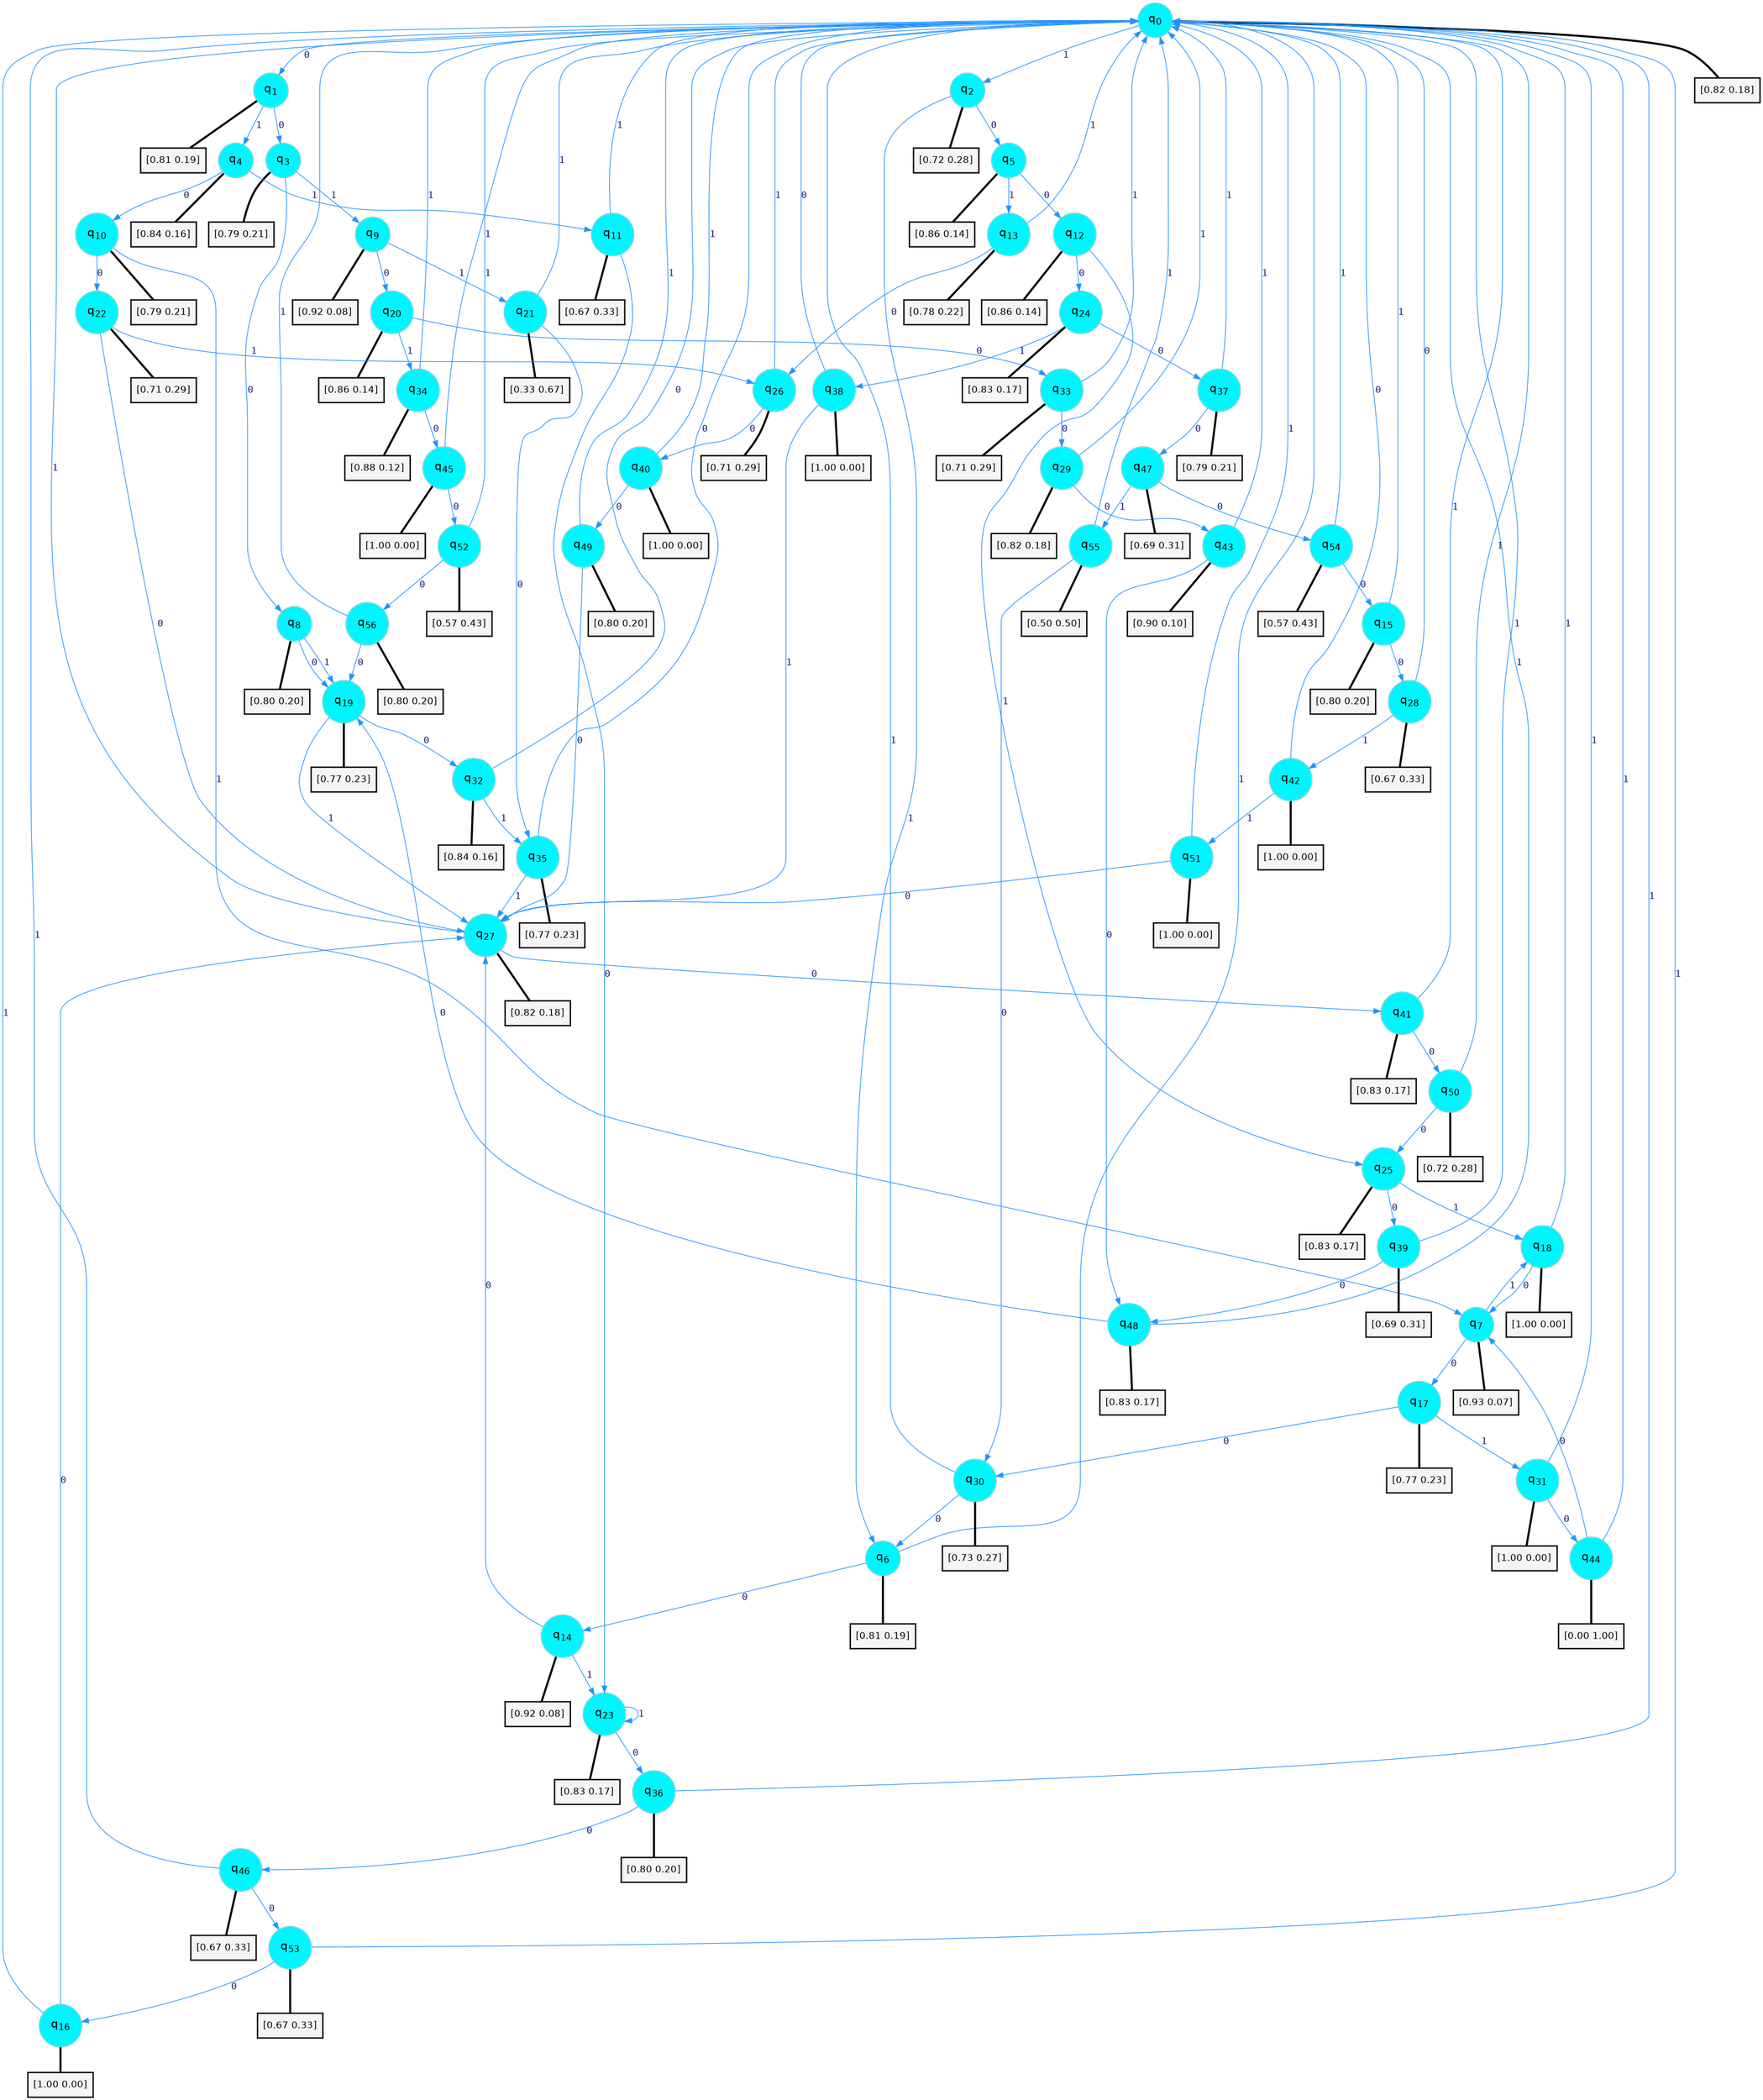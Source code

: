 digraph G {
graph [
bgcolor=transparent, dpi=300, rankdir=TD, size="40,25"];
node [
color=gray, fillcolor=turquoise1, fontcolor=black, fontname=Helvetica, fontsize=16, fontweight=bold, shape=circle, style=filled];
edge [
arrowsize=1, color=dodgerblue1, fontcolor=midnightblue, fontname=courier, fontweight=bold, penwidth=1, style=solid, weight=20];
0[label=<q<SUB>0</SUB>>];
1[label=<q<SUB>1</SUB>>];
2[label=<q<SUB>2</SUB>>];
3[label=<q<SUB>3</SUB>>];
4[label=<q<SUB>4</SUB>>];
5[label=<q<SUB>5</SUB>>];
6[label=<q<SUB>6</SUB>>];
7[label=<q<SUB>7</SUB>>];
8[label=<q<SUB>8</SUB>>];
9[label=<q<SUB>9</SUB>>];
10[label=<q<SUB>10</SUB>>];
11[label=<q<SUB>11</SUB>>];
12[label=<q<SUB>12</SUB>>];
13[label=<q<SUB>13</SUB>>];
14[label=<q<SUB>14</SUB>>];
15[label=<q<SUB>15</SUB>>];
16[label=<q<SUB>16</SUB>>];
17[label=<q<SUB>17</SUB>>];
18[label=<q<SUB>18</SUB>>];
19[label=<q<SUB>19</SUB>>];
20[label=<q<SUB>20</SUB>>];
21[label=<q<SUB>21</SUB>>];
22[label=<q<SUB>22</SUB>>];
23[label=<q<SUB>23</SUB>>];
24[label=<q<SUB>24</SUB>>];
25[label=<q<SUB>25</SUB>>];
26[label=<q<SUB>26</SUB>>];
27[label=<q<SUB>27</SUB>>];
28[label=<q<SUB>28</SUB>>];
29[label=<q<SUB>29</SUB>>];
30[label=<q<SUB>30</SUB>>];
31[label=<q<SUB>31</SUB>>];
32[label=<q<SUB>32</SUB>>];
33[label=<q<SUB>33</SUB>>];
34[label=<q<SUB>34</SUB>>];
35[label=<q<SUB>35</SUB>>];
36[label=<q<SUB>36</SUB>>];
37[label=<q<SUB>37</SUB>>];
38[label=<q<SUB>38</SUB>>];
39[label=<q<SUB>39</SUB>>];
40[label=<q<SUB>40</SUB>>];
41[label=<q<SUB>41</SUB>>];
42[label=<q<SUB>42</SUB>>];
43[label=<q<SUB>43</SUB>>];
44[label=<q<SUB>44</SUB>>];
45[label=<q<SUB>45</SUB>>];
46[label=<q<SUB>46</SUB>>];
47[label=<q<SUB>47</SUB>>];
48[label=<q<SUB>48</SUB>>];
49[label=<q<SUB>49</SUB>>];
50[label=<q<SUB>50</SUB>>];
51[label=<q<SUB>51</SUB>>];
52[label=<q<SUB>52</SUB>>];
53[label=<q<SUB>53</SUB>>];
54[label=<q<SUB>54</SUB>>];
55[label=<q<SUB>55</SUB>>];
56[label=<q<SUB>56</SUB>>];
57[label="[0.82 0.18]", shape=box,fontcolor=black, fontname=Helvetica, fontsize=14, penwidth=2, fillcolor=whitesmoke,color=black];
58[label="[0.81 0.19]", shape=box,fontcolor=black, fontname=Helvetica, fontsize=14, penwidth=2, fillcolor=whitesmoke,color=black];
59[label="[0.72 0.28]", shape=box,fontcolor=black, fontname=Helvetica, fontsize=14, penwidth=2, fillcolor=whitesmoke,color=black];
60[label="[0.79 0.21]", shape=box,fontcolor=black, fontname=Helvetica, fontsize=14, penwidth=2, fillcolor=whitesmoke,color=black];
61[label="[0.84 0.16]", shape=box,fontcolor=black, fontname=Helvetica, fontsize=14, penwidth=2, fillcolor=whitesmoke,color=black];
62[label="[0.86 0.14]", shape=box,fontcolor=black, fontname=Helvetica, fontsize=14, penwidth=2, fillcolor=whitesmoke,color=black];
63[label="[0.81 0.19]", shape=box,fontcolor=black, fontname=Helvetica, fontsize=14, penwidth=2, fillcolor=whitesmoke,color=black];
64[label="[0.93 0.07]", shape=box,fontcolor=black, fontname=Helvetica, fontsize=14, penwidth=2, fillcolor=whitesmoke,color=black];
65[label="[0.80 0.20]", shape=box,fontcolor=black, fontname=Helvetica, fontsize=14, penwidth=2, fillcolor=whitesmoke,color=black];
66[label="[0.92 0.08]", shape=box,fontcolor=black, fontname=Helvetica, fontsize=14, penwidth=2, fillcolor=whitesmoke,color=black];
67[label="[0.79 0.21]", shape=box,fontcolor=black, fontname=Helvetica, fontsize=14, penwidth=2, fillcolor=whitesmoke,color=black];
68[label="[0.67 0.33]", shape=box,fontcolor=black, fontname=Helvetica, fontsize=14, penwidth=2, fillcolor=whitesmoke,color=black];
69[label="[0.86 0.14]", shape=box,fontcolor=black, fontname=Helvetica, fontsize=14, penwidth=2, fillcolor=whitesmoke,color=black];
70[label="[0.78 0.22]", shape=box,fontcolor=black, fontname=Helvetica, fontsize=14, penwidth=2, fillcolor=whitesmoke,color=black];
71[label="[0.92 0.08]", shape=box,fontcolor=black, fontname=Helvetica, fontsize=14, penwidth=2, fillcolor=whitesmoke,color=black];
72[label="[0.80 0.20]", shape=box,fontcolor=black, fontname=Helvetica, fontsize=14, penwidth=2, fillcolor=whitesmoke,color=black];
73[label="[1.00 0.00]", shape=box,fontcolor=black, fontname=Helvetica, fontsize=14, penwidth=2, fillcolor=whitesmoke,color=black];
74[label="[0.77 0.23]", shape=box,fontcolor=black, fontname=Helvetica, fontsize=14, penwidth=2, fillcolor=whitesmoke,color=black];
75[label="[1.00 0.00]", shape=box,fontcolor=black, fontname=Helvetica, fontsize=14, penwidth=2, fillcolor=whitesmoke,color=black];
76[label="[0.77 0.23]", shape=box,fontcolor=black, fontname=Helvetica, fontsize=14, penwidth=2, fillcolor=whitesmoke,color=black];
77[label="[0.86 0.14]", shape=box,fontcolor=black, fontname=Helvetica, fontsize=14, penwidth=2, fillcolor=whitesmoke,color=black];
78[label="[0.33 0.67]", shape=box,fontcolor=black, fontname=Helvetica, fontsize=14, penwidth=2, fillcolor=whitesmoke,color=black];
79[label="[0.71 0.29]", shape=box,fontcolor=black, fontname=Helvetica, fontsize=14, penwidth=2, fillcolor=whitesmoke,color=black];
80[label="[0.83 0.17]", shape=box,fontcolor=black, fontname=Helvetica, fontsize=14, penwidth=2, fillcolor=whitesmoke,color=black];
81[label="[0.83 0.17]", shape=box,fontcolor=black, fontname=Helvetica, fontsize=14, penwidth=2, fillcolor=whitesmoke,color=black];
82[label="[0.83 0.17]", shape=box,fontcolor=black, fontname=Helvetica, fontsize=14, penwidth=2, fillcolor=whitesmoke,color=black];
83[label="[0.71 0.29]", shape=box,fontcolor=black, fontname=Helvetica, fontsize=14, penwidth=2, fillcolor=whitesmoke,color=black];
84[label="[0.82 0.18]", shape=box,fontcolor=black, fontname=Helvetica, fontsize=14, penwidth=2, fillcolor=whitesmoke,color=black];
85[label="[0.67 0.33]", shape=box,fontcolor=black, fontname=Helvetica, fontsize=14, penwidth=2, fillcolor=whitesmoke,color=black];
86[label="[0.82 0.18]", shape=box,fontcolor=black, fontname=Helvetica, fontsize=14, penwidth=2, fillcolor=whitesmoke,color=black];
87[label="[0.73 0.27]", shape=box,fontcolor=black, fontname=Helvetica, fontsize=14, penwidth=2, fillcolor=whitesmoke,color=black];
88[label="[1.00 0.00]", shape=box,fontcolor=black, fontname=Helvetica, fontsize=14, penwidth=2, fillcolor=whitesmoke,color=black];
89[label="[0.84 0.16]", shape=box,fontcolor=black, fontname=Helvetica, fontsize=14, penwidth=2, fillcolor=whitesmoke,color=black];
90[label="[0.71 0.29]", shape=box,fontcolor=black, fontname=Helvetica, fontsize=14, penwidth=2, fillcolor=whitesmoke,color=black];
91[label="[0.88 0.12]", shape=box,fontcolor=black, fontname=Helvetica, fontsize=14, penwidth=2, fillcolor=whitesmoke,color=black];
92[label="[0.77 0.23]", shape=box,fontcolor=black, fontname=Helvetica, fontsize=14, penwidth=2, fillcolor=whitesmoke,color=black];
93[label="[0.80 0.20]", shape=box,fontcolor=black, fontname=Helvetica, fontsize=14, penwidth=2, fillcolor=whitesmoke,color=black];
94[label="[0.79 0.21]", shape=box,fontcolor=black, fontname=Helvetica, fontsize=14, penwidth=2, fillcolor=whitesmoke,color=black];
95[label="[1.00 0.00]", shape=box,fontcolor=black, fontname=Helvetica, fontsize=14, penwidth=2, fillcolor=whitesmoke,color=black];
96[label="[0.69 0.31]", shape=box,fontcolor=black, fontname=Helvetica, fontsize=14, penwidth=2, fillcolor=whitesmoke,color=black];
97[label="[1.00 0.00]", shape=box,fontcolor=black, fontname=Helvetica, fontsize=14, penwidth=2, fillcolor=whitesmoke,color=black];
98[label="[0.83 0.17]", shape=box,fontcolor=black, fontname=Helvetica, fontsize=14, penwidth=2, fillcolor=whitesmoke,color=black];
99[label="[1.00 0.00]", shape=box,fontcolor=black, fontname=Helvetica, fontsize=14, penwidth=2, fillcolor=whitesmoke,color=black];
100[label="[0.90 0.10]", shape=box,fontcolor=black, fontname=Helvetica, fontsize=14, penwidth=2, fillcolor=whitesmoke,color=black];
101[label="[0.00 1.00]", shape=box,fontcolor=black, fontname=Helvetica, fontsize=14, penwidth=2, fillcolor=whitesmoke,color=black];
102[label="[1.00 0.00]", shape=box,fontcolor=black, fontname=Helvetica, fontsize=14, penwidth=2, fillcolor=whitesmoke,color=black];
103[label="[0.67 0.33]", shape=box,fontcolor=black, fontname=Helvetica, fontsize=14, penwidth=2, fillcolor=whitesmoke,color=black];
104[label="[0.69 0.31]", shape=box,fontcolor=black, fontname=Helvetica, fontsize=14, penwidth=2, fillcolor=whitesmoke,color=black];
105[label="[0.83 0.17]", shape=box,fontcolor=black, fontname=Helvetica, fontsize=14, penwidth=2, fillcolor=whitesmoke,color=black];
106[label="[0.80 0.20]", shape=box,fontcolor=black, fontname=Helvetica, fontsize=14, penwidth=2, fillcolor=whitesmoke,color=black];
107[label="[0.72 0.28]", shape=box,fontcolor=black, fontname=Helvetica, fontsize=14, penwidth=2, fillcolor=whitesmoke,color=black];
108[label="[1.00 0.00]", shape=box,fontcolor=black, fontname=Helvetica, fontsize=14, penwidth=2, fillcolor=whitesmoke,color=black];
109[label="[0.57 0.43]", shape=box,fontcolor=black, fontname=Helvetica, fontsize=14, penwidth=2, fillcolor=whitesmoke,color=black];
110[label="[0.67 0.33]", shape=box,fontcolor=black, fontname=Helvetica, fontsize=14, penwidth=2, fillcolor=whitesmoke,color=black];
111[label="[0.57 0.43]", shape=box,fontcolor=black, fontname=Helvetica, fontsize=14, penwidth=2, fillcolor=whitesmoke,color=black];
112[label="[0.50 0.50]", shape=box,fontcolor=black, fontname=Helvetica, fontsize=14, penwidth=2, fillcolor=whitesmoke,color=black];
113[label="[0.80 0.20]", shape=box,fontcolor=black, fontname=Helvetica, fontsize=14, penwidth=2, fillcolor=whitesmoke,color=black];
0->1 [label=0];
0->2 [label=1];
0->57 [arrowhead=none, penwidth=3,color=black];
1->3 [label=0];
1->4 [label=1];
1->58 [arrowhead=none, penwidth=3,color=black];
2->5 [label=0];
2->6 [label=1];
2->59 [arrowhead=none, penwidth=3,color=black];
3->8 [label=0];
3->9 [label=1];
3->60 [arrowhead=none, penwidth=3,color=black];
4->10 [label=0];
4->11 [label=1];
4->61 [arrowhead=none, penwidth=3,color=black];
5->12 [label=0];
5->13 [label=1];
5->62 [arrowhead=none, penwidth=3,color=black];
6->14 [label=0];
6->0 [label=1];
6->63 [arrowhead=none, penwidth=3,color=black];
7->17 [label=0];
7->18 [label=1];
7->64 [arrowhead=none, penwidth=3,color=black];
8->19 [label=0];
8->19 [label=1];
8->65 [arrowhead=none, penwidth=3,color=black];
9->20 [label=0];
9->21 [label=1];
9->66 [arrowhead=none, penwidth=3,color=black];
10->22 [label=0];
10->7 [label=1];
10->67 [arrowhead=none, penwidth=3,color=black];
11->23 [label=0];
11->0 [label=1];
11->68 [arrowhead=none, penwidth=3,color=black];
12->24 [label=0];
12->25 [label=1];
12->69 [arrowhead=none, penwidth=3,color=black];
13->26 [label=0];
13->0 [label=1];
13->70 [arrowhead=none, penwidth=3,color=black];
14->27 [label=0];
14->23 [label=1];
14->71 [arrowhead=none, penwidth=3,color=black];
15->28 [label=0];
15->0 [label=1];
15->72 [arrowhead=none, penwidth=3,color=black];
16->27 [label=0];
16->0 [label=1];
16->73 [arrowhead=none, penwidth=3,color=black];
17->30 [label=0];
17->31 [label=1];
17->74 [arrowhead=none, penwidth=3,color=black];
18->7 [label=0];
18->0 [label=1];
18->75 [arrowhead=none, penwidth=3,color=black];
19->32 [label=0];
19->27 [label=1];
19->76 [arrowhead=none, penwidth=3,color=black];
20->33 [label=0];
20->34 [label=1];
20->77 [arrowhead=none, penwidth=3,color=black];
21->35 [label=0];
21->0 [label=1];
21->78 [arrowhead=none, penwidth=3,color=black];
22->27 [label=0];
22->26 [label=1];
22->79 [arrowhead=none, penwidth=3,color=black];
23->36 [label=0];
23->23 [label=1];
23->80 [arrowhead=none, penwidth=3,color=black];
24->37 [label=0];
24->38 [label=1];
24->81 [arrowhead=none, penwidth=3,color=black];
25->39 [label=0];
25->18 [label=1];
25->82 [arrowhead=none, penwidth=3,color=black];
26->40 [label=0];
26->0 [label=1];
26->83 [arrowhead=none, penwidth=3,color=black];
27->41 [label=0];
27->0 [label=1];
27->84 [arrowhead=none, penwidth=3,color=black];
28->0 [label=0];
28->42 [label=1];
28->85 [arrowhead=none, penwidth=3,color=black];
29->43 [label=0];
29->0 [label=1];
29->86 [arrowhead=none, penwidth=3,color=black];
30->6 [label=0];
30->0 [label=1];
30->87 [arrowhead=none, penwidth=3,color=black];
31->44 [label=0];
31->0 [label=1];
31->88 [arrowhead=none, penwidth=3,color=black];
32->0 [label=0];
32->35 [label=1];
32->89 [arrowhead=none, penwidth=3,color=black];
33->29 [label=0];
33->0 [label=1];
33->90 [arrowhead=none, penwidth=3,color=black];
34->45 [label=0];
34->0 [label=1];
34->91 [arrowhead=none, penwidth=3,color=black];
35->0 [label=0];
35->27 [label=1];
35->92 [arrowhead=none, penwidth=3,color=black];
36->46 [label=0];
36->0 [label=1];
36->93 [arrowhead=none, penwidth=3,color=black];
37->47 [label=0];
37->0 [label=1];
37->94 [arrowhead=none, penwidth=3,color=black];
38->0 [label=0];
38->27 [label=1];
38->95 [arrowhead=none, penwidth=3,color=black];
39->48 [label=0];
39->0 [label=1];
39->96 [arrowhead=none, penwidth=3,color=black];
40->49 [label=0];
40->0 [label=1];
40->97 [arrowhead=none, penwidth=3,color=black];
41->50 [label=0];
41->0 [label=1];
41->98 [arrowhead=none, penwidth=3,color=black];
42->0 [label=0];
42->51 [label=1];
42->99 [arrowhead=none, penwidth=3,color=black];
43->48 [label=0];
43->0 [label=1];
43->100 [arrowhead=none, penwidth=3,color=black];
44->7 [label=0];
44->0 [label=1];
44->101 [arrowhead=none, penwidth=3,color=black];
45->52 [label=0];
45->0 [label=1];
45->102 [arrowhead=none, penwidth=3,color=black];
46->53 [label=0];
46->0 [label=1];
46->103 [arrowhead=none, penwidth=3,color=black];
47->54 [label=0];
47->55 [label=1];
47->104 [arrowhead=none, penwidth=3,color=black];
48->19 [label=0];
48->0 [label=1];
48->105 [arrowhead=none, penwidth=3,color=black];
49->27 [label=0];
49->0 [label=1];
49->106 [arrowhead=none, penwidth=3,color=black];
50->25 [label=0];
50->0 [label=1];
50->107 [arrowhead=none, penwidth=3,color=black];
51->27 [label=0];
51->0 [label=1];
51->108 [arrowhead=none, penwidth=3,color=black];
52->56 [label=0];
52->0 [label=1];
52->109 [arrowhead=none, penwidth=3,color=black];
53->16 [label=0];
53->0 [label=1];
53->110 [arrowhead=none, penwidth=3,color=black];
54->15 [label=0];
54->0 [label=1];
54->111 [arrowhead=none, penwidth=3,color=black];
55->30 [label=0];
55->0 [label=1];
55->112 [arrowhead=none, penwidth=3,color=black];
56->19 [label=0];
56->0 [label=1];
56->113 [arrowhead=none, penwidth=3,color=black];
}
